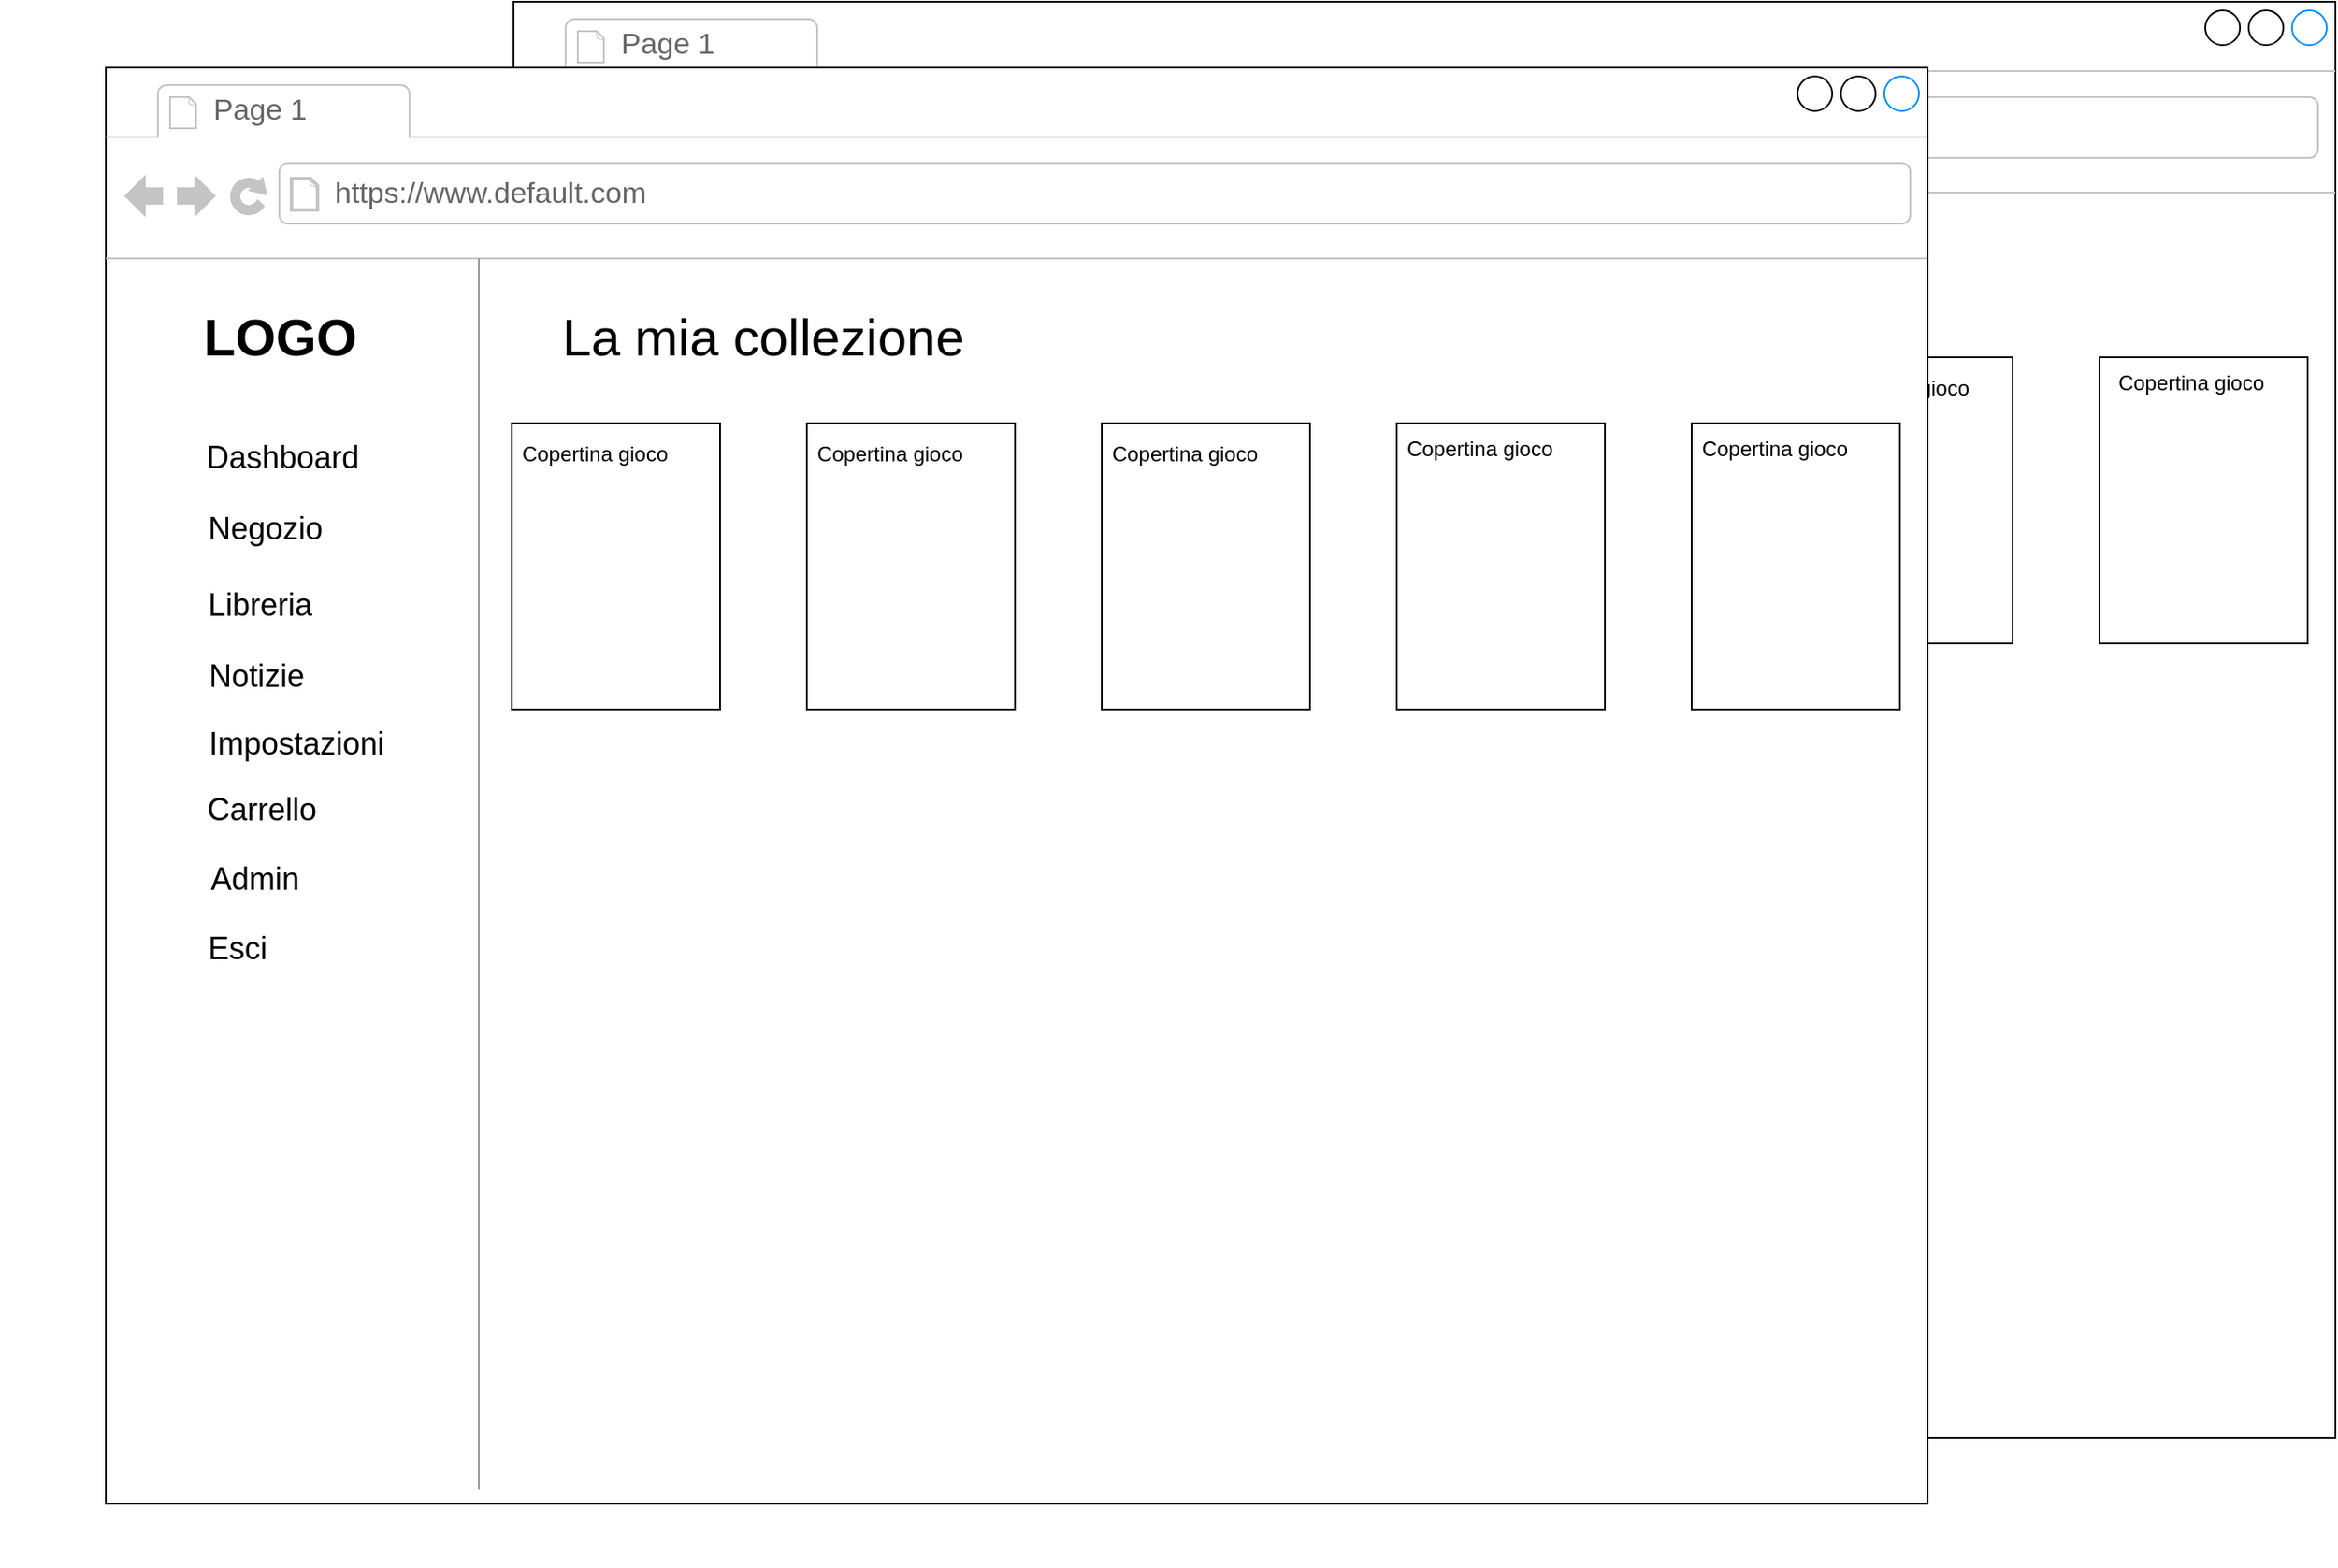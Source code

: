 <mxfile version="15.5.8" type="device"><diagram name="Page-1" id="2cc2dc42-3aac-f2a9-1cec-7a8b7cbee084"><mxGraphModel dx="1612" dy="1323" grid="1" gridSize="10" guides="1" tooltips="1" connect="1" arrows="1" fold="1" page="1" pageScale="1" pageWidth="1100" pageHeight="850" background="#ffffff" math="0" shadow="0"><root><mxCell id="0"/><mxCell id="1" parent="0"/><mxCell id="7026571954dc6520-1" value="&lt;mxGraphModel&gt;&lt;root&gt;&lt;mxCell id=&quot;0&quot;/&gt;&lt;mxCell id=&quot;1&quot; parent=&quot;0&quot;/&gt;&lt;mxCell id=&quot;2&quot; value=&quot;&quot; style=&quot;strokeWidth=1;shadow=0;dashed=0;align=center;html=1;shape=mxgraph.mockup.containers.browserWindow;rSize=0;mainText=,;recursiveResize=0;rounded=0;labelBackgroundColor=none;fontFamily=Verdana;fontSize=12;&quot; vertex=&quot;1&quot; parent=&quot;1&quot;&gt;&lt;mxGeometry x=&quot;26&quot; y=&quot;-8&quot; width=&quot;1050&quot; height=&quot;828&quot; as=&quot;geometry&quot;/&gt;&lt;/mxCell&gt;&lt;mxCell id=&quot;3&quot; value=&quot;Page 1&quot; style=&quot;strokeWidth=1;shadow=0;dashed=0;align=center;html=1;shape=mxgraph.mockup.containers.anchor;fontSize=17;fontColor=#666666;align=left;&quot; vertex=&quot;1&quot; parent=&quot;2&quot;&gt;&lt;mxGeometry x=&quot;60&quot; y=&quot;12&quot; width=&quot;110&quot; height=&quot;26&quot; as=&quot;geometry&quot;/&gt;&lt;/mxCell&gt;&lt;mxCell id=&quot;4&quot; value=&quot;https://www.default.com&quot; style=&quot;strokeWidth=1;shadow=0;dashed=0;align=center;html=1;shape=mxgraph.mockup.containers.anchor;rSize=0;fontSize=17;fontColor=#666666;align=left;&quot; vertex=&quot;1&quot; parent=&quot;2&quot;&gt;&lt;mxGeometry x=&quot;130&quot; y=&quot;60&quot; width=&quot;250&quot; height=&quot;26&quot; as=&quot;geometry&quot;/&gt;&lt;/mxCell&gt;&lt;mxCell id=&quot;5&quot; value=&quot;&amp;lt;font style=&amp;quot;font-size: 30px&amp;quot;&amp;gt;LOGO&amp;lt;/font&amp;gt;&quot; style=&quot;text;strokeColor=none;fillColor=none;html=1;fontSize=24;fontStyle=1;verticalAlign=middle;align=center;&quot; vertex=&quot;1&quot; parent=&quot;2&quot;&gt;&lt;mxGeometry x=&quot;50&quot; y=&quot;135&quot; width=&quot;100&quot; height=&quot;40&quot; as=&quot;geometry&quot;/&gt;&lt;/mxCell&gt;&lt;mxCell id=&quot;6&quot; value=&quot;&amp;lt;span style=&amp;quot;color: rgba(0 , 0 , 0 , 0) ; font-family: monospace ; font-size: 0px&amp;quot;&amp;gt;%3CmxGraphModel%3E%3Croot%3E%3CmxCell%20id%3D%220%22%2F%3E%3CmxCell%20id%3D%221%22%20parent%3D%220%22%2F%3E%3CmxCell%20id%3D%222%22%20value%3D%22%26lt%3Bfont%20style%3D%26quot%3Bfont-size%3A%2018px%26quot%3B%26gt%3BAdmin%26lt%3Bbr%26gt%3B%26lt%3B%2Ffont%26gt%3B%22%20style%3D%22text%3Bhtml%3D1%3BstrokeColor%3Dnone%3BfillColor%3Dnone%3Balign%3Dcenter%3BverticalAlign%3Dmiddle%3BwhiteSpace%3Dwrap%3Brounded%3D0%3BfontSize%3D31%3B%22%20vertex%3D%221%22%20parent%3D%221%22%3E%3CmxGeometry%20x%3D%22100%22%20y%3D%22425%22%20width%3D%2260%22%20height%3D%2230%22%20as%3D%22geometry%22%2F%3E%3C%2FmxCell%3E%3C%2Froot%3E%3C%2FmxGraphModel%3E" style="strokeWidth=1;shadow=0;dashed=0;align=center;html=1;shape=mxgraph.mockup.containers.browserWindow;rSize=0;mainText=,;recursiveResize=0;rounded=0;labelBackgroundColor=none;fontFamily=Verdana;fontSize=12;" parent="1" vertex="1"><mxGeometry x="25" y="-8" width="1050" height="828" as="geometry"/></mxCell><mxCell id="7026571954dc6520-2" value="Page 1" style="strokeWidth=1;shadow=0;dashed=0;align=center;html=1;shape=mxgraph.mockup.containers.anchor;fontSize=17;fontColor=#666666;align=left;" parent="7026571954dc6520-1" vertex="1"><mxGeometry x="60" y="12" width="110" height="26" as="geometry"/></mxCell><mxCell id="7026571954dc6520-3" value="https://www.default.com" style="strokeWidth=1;shadow=0;dashed=0;align=center;html=1;shape=mxgraph.mockup.containers.anchor;rSize=0;fontSize=17;fontColor=#666666;align=left;" parent="7026571954dc6520-1" vertex="1"><mxGeometry x="130" y="60" width="250" height="26" as="geometry"/></mxCell><mxCell id="6mORuaShsYwX7t2EwEmf-1" value="&lt;font style=&quot;font-size: 30px&quot;&gt;LOGO&lt;/font&gt;" style="text;strokeColor=none;fillColor=none;html=1;fontSize=24;fontStyle=1;verticalAlign=middle;align=center;" parent="7026571954dc6520-1" vertex="1"><mxGeometry x="50" y="135" width="100" height="40" as="geometry"/></mxCell><mxCell id="6mORuaShsYwX7t2EwEmf-2" value="&lt;span style=&quot;color: rgba(0 , 0 , 0 , 0) ; font-family: monospace ; font-size: 0px&quot;&gt;%3CmxGraphModel%3E%3Croot%3E%3CmxCell%20id%3D%220%22%2F%3E%3CmxCell%20id%3D%221%22%20parent%3D%220%22%2F%3E%3CmxCell%20id%3D%222%22%20value%3D%22%26lt%3Bfont%20style%3D%26quot%3Bfont-size%3A%2018px%26quot%3B%26gt%3BAdmin%26lt%3Bbr%26gt%3B%26lt%3B%2Ffont%26gt%3B%22%20style%3D%22text%3Bhtml%3D1%3BstrokeColor%3Dnone%3BfillColor%3Dnone%3Balign%3Dcenter%3BverticalAlign%3Dmiddle%3BwhiteSpace%3Dwrap%3Brounded%3D0%3BfontSize%3D31%3B%22%20vertex%3D%221%22%20parent%3D%221%22%3E%3CmxGeometry%20x%3D%22100%22%20y%3D%22425%22%20width%3D%2260%22%20height%3D%2230%22%20as%3D%22geometry%22%2F%3E%3C%2FmxCell%3E%3C%2Froot%3E%3C%2FmxGraphModel%3E&lt;/span&gt;" style="verticalLabelPosition=bottom;shadow=0;dashed=0;align=center;html=1;verticalAlign=top;strokeWidth=1;shape=mxgraph.mockup.markup.line;strokeColor=#999999;direction=north;fontSize=31;fillColor=default;" parent="7026571954dc6520-1" vertex="1"><mxGeometry x="-60" y="110" width="550" height="710" as="geometry"/></mxCell><mxCell id="6mORuaShsYwX7t2EwEmf-3" value="&lt;font style=&quot;font-size: 18px&quot;&gt;Dashboard&lt;/font&gt;" style="text;html=1;strokeColor=none;fillColor=none;align=center;verticalAlign=middle;whiteSpace=wrap;rounded=0;fontSize=31;" parent="7026571954dc6520-1" vertex="1"><mxGeometry x="72" y="205" width="60" height="30" as="geometry"/></mxCell><mxCell id="6mORuaShsYwX7t2EwEmf-4" value="&lt;font style=&quot;font-size: 18px&quot;&gt;Negozio&lt;br&gt;&lt;br&gt;&lt;/font&gt;" style="text;html=1;strokeColor=none;fillColor=none;align=center;verticalAlign=middle;whiteSpace=wrap;rounded=0;fontSize=31;" parent="7026571954dc6520-1" vertex="1"><mxGeometry x="62" y="265" width="60" height="30" as="geometry"/></mxCell><mxCell id="6mORuaShsYwX7t2EwEmf-5" value="&lt;font style=&quot;font-size: 18px&quot;&gt;Libreria&lt;br&gt;&lt;/font&gt;" style="text;html=1;strokeColor=none;fillColor=none;align=center;verticalAlign=middle;whiteSpace=wrap;rounded=0;fontSize=31;" parent="7026571954dc6520-1" vertex="1"><mxGeometry x="59" y="290" width="60" height="30" as="geometry"/></mxCell><mxCell id="6mORuaShsYwX7t2EwEmf-7" value="&lt;font style=&quot;font-size: 18px&quot;&gt;Notizie&lt;br&gt;&lt;/font&gt;" style="text;html=1;strokeColor=none;fillColor=none;align=center;verticalAlign=middle;whiteSpace=wrap;rounded=0;fontSize=31;" parent="7026571954dc6520-1" vertex="1"><mxGeometry x="57" y="331" width="60" height="30" as="geometry"/></mxCell><mxCell id="6mORuaShsYwX7t2EwEmf-8" value="&lt;font style=&quot;font-size: 18px&quot;&gt;Impostazioni&lt;br&gt;&lt;/font&gt;" style="text;html=1;strokeColor=none;fillColor=none;align=center;verticalAlign=middle;whiteSpace=wrap;rounded=0;fontSize=31;" parent="7026571954dc6520-1" vertex="1"><mxGeometry x="80" y="370" width="60" height="30" as="geometry"/></mxCell><mxCell id="6mORuaShsYwX7t2EwEmf-9" value="&lt;font style=&quot;font-size: 18px&quot;&gt;Carrello&lt;br&gt;&lt;/font&gt;" style="text;html=1;strokeColor=none;fillColor=none;align=center;verticalAlign=middle;whiteSpace=wrap;rounded=0;fontSize=31;" parent="7026571954dc6520-1" vertex="1"><mxGeometry x="60" y="408" width="60" height="30" as="geometry"/></mxCell><mxCell id="6mORuaShsYwX7t2EwEmf-10" value="&lt;font style=&quot;font-size: 18px&quot;&gt;Ruolo&lt;br&gt;&lt;/font&gt;" style="text;html=1;strokeColor=none;fillColor=none;align=center;verticalAlign=middle;whiteSpace=wrap;rounded=0;fontSize=31;" parent="7026571954dc6520-1" vertex="1"><mxGeometry x="56" y="448" width="60" height="30" as="geometry"/></mxCell><mxCell id="6mORuaShsYwX7t2EwEmf-11" value="&lt;font style=&quot;font-size: 18px&quot;&gt;Esci&lt;br&gt;&lt;/font&gt;" style="text;html=1;strokeColor=none;fillColor=none;align=center;verticalAlign=middle;whiteSpace=wrap;rounded=0;fontSize=31;" parent="7026571954dc6520-1" vertex="1"><mxGeometry x="50" y="488" width="60" height="30" as="geometry"/></mxCell><mxCell id="6mORuaShsYwX7t2EwEmf-12" style="edgeStyle=orthogonalEdgeStyle;rounded=0;orthogonalLoop=1;jettySize=auto;html=1;exitX=0.5;exitY=1;exitDx=0;exitDy=0;fontSize=18;" parent="7026571954dc6520-1" source="6mORuaShsYwX7t2EwEmf-8" target="6mORuaShsYwX7t2EwEmf-8" edge="1"><mxGeometry relative="1" as="geometry"/></mxCell><mxCell id="Tjye_vKqQkHV3zG9s-6M-2" value="Esplora il catalogo" style="text;html=1;strokeColor=none;fillColor=none;align=center;verticalAlign=middle;whiteSpace=wrap;rounded=0;fontSize=30;" parent="7026571954dc6520-1" vertex="1"><mxGeometry x="224" y="140" width="270" height="30" as="geometry"/></mxCell><mxCell id="Tjye_vKqQkHV3zG9s-6M-3" value="" style="rounded=0;whiteSpace=wrap;html=1;" parent="7026571954dc6520-1" vertex="1"><mxGeometry x="234" y="205" width="120" height="165" as="geometry"/></mxCell><mxCell id="Tjye_vKqQkHV3zG9s-6M-4" value="" style="rounded=0;whiteSpace=wrap;html=1;" parent="7026571954dc6520-1" vertex="1"><mxGeometry x="404" y="205" width="120" height="165" as="geometry"/></mxCell><mxCell id="Tjye_vKqQkHV3zG9s-6M-5" value="" style="rounded=0;whiteSpace=wrap;html=1;" parent="7026571954dc6520-1" vertex="1"><mxGeometry x="574" y="205" width="120" height="165" as="geometry"/></mxCell><mxCell id="Tjye_vKqQkHV3zG9s-6M-6" value="" style="rounded=0;whiteSpace=wrap;html=1;" parent="7026571954dc6520-1" vertex="1"><mxGeometry x="744" y="205" width="120" height="165" as="geometry"/></mxCell><mxCell id="Tjye_vKqQkHV3zG9s-6M-7" value="" style="rounded=0;whiteSpace=wrap;html=1;" parent="7026571954dc6520-1" vertex="1"><mxGeometry x="914" y="205" width="120" height="165" as="geometry"/></mxCell><mxCell id="Tjye_vKqQkHV3zG9s-6M-49" value="Copertina gioco" style="text;html=1;strokeColor=none;fillColor=none;align=center;verticalAlign=middle;whiteSpace=wrap;rounded=0;" parent="7026571954dc6520-1" vertex="1"><mxGeometry x="234" y="208" width="106" height="30" as="geometry"/></mxCell><mxCell id="Tjye_vKqQkHV3zG9s-6M-78" value="" style="rounded=0;whiteSpace=wrap;html=1;" parent="7026571954dc6520-1" vertex="1"><mxGeometry x="234" y="448" width="120" height="165" as="geometry"/></mxCell><mxCell id="Tjye_vKqQkHV3zG9s-6M-79" value="" style="rounded=0;whiteSpace=wrap;html=1;" parent="7026571954dc6520-1" vertex="1"><mxGeometry x="404" y="448" width="120" height="165" as="geometry"/></mxCell><mxCell id="Tjye_vKqQkHV3zG9s-6M-80" value="" style="rounded=0;whiteSpace=wrap;html=1;" parent="7026571954dc6520-1" vertex="1"><mxGeometry x="574" y="448" width="120" height="165" as="geometry"/></mxCell><mxCell id="88QRJF9HIhktjRNLCAuX-31" value="Copertina gioco" style="text;html=1;strokeColor=none;fillColor=none;align=center;verticalAlign=middle;whiteSpace=wrap;rounded=0;" parent="7026571954dc6520-1" vertex="1"><mxGeometry x="404" y="208" width="106" height="30" as="geometry"/></mxCell><mxCell id="88QRJF9HIhktjRNLCAuX-32" value="Copertina gioco" style="text;html=1;strokeColor=none;fillColor=none;align=center;verticalAlign=middle;whiteSpace=wrap;rounded=0;" parent="7026571954dc6520-1" vertex="1"><mxGeometry x="574" y="208" width="106" height="30" as="geometry"/></mxCell><mxCell id="88QRJF9HIhktjRNLCAuX-33" value="Copertina gioco" style="text;html=1;strokeColor=none;fillColor=none;align=center;verticalAlign=middle;whiteSpace=wrap;rounded=0;" parent="7026571954dc6520-1" vertex="1"><mxGeometry x="744" y="208" width="106" height="30" as="geometry"/></mxCell><mxCell id="88QRJF9HIhktjRNLCAuX-34" value="Copertina gioco" style="text;html=1;strokeColor=none;fillColor=none;align=center;verticalAlign=middle;whiteSpace=wrap;rounded=0;" parent="7026571954dc6520-1" vertex="1"><mxGeometry x="914" y="205" width="106" height="30" as="geometry"/></mxCell><mxCell id="88QRJF9HIhktjRNLCAuX-95" value="Copertina gioco" style="text;html=1;strokeColor=none;fillColor=none;align=center;verticalAlign=middle;whiteSpace=wrap;rounded=0;" parent="7026571954dc6520-1" vertex="1"><mxGeometry x="234" y="450" width="106" height="30" as="geometry"/></mxCell><mxCell id="88QRJF9HIhktjRNLCAuX-96" value="Copertina gioco" style="text;html=1;strokeColor=none;fillColor=none;align=center;verticalAlign=middle;whiteSpace=wrap;rounded=0;" parent="7026571954dc6520-1" vertex="1"><mxGeometry x="404" y="450" width="106" height="30" as="geometry"/></mxCell><mxCell id="88QRJF9HIhktjRNLCAuX-97" value="Copertina gioco" style="text;html=1;strokeColor=none;fillColor=none;align=center;verticalAlign=middle;whiteSpace=wrap;rounded=0;" parent="7026571954dc6520-1" vertex="1"><mxGeometry x="574" y="448" width="106" height="30" as="geometry"/></mxCell><mxCell id="MvQpdYhNszSpbq1K60WE-1" value="&lt;mxGraphModel&gt;&lt;root&gt;&lt;mxCell id=&quot;0&quot;/&gt;&lt;mxCell id=&quot;1&quot; parent=&quot;0&quot;/&gt;&lt;mxCell id=&quot;2&quot; value=&quot;&quot; style=&quot;strokeWidth=1;shadow=0;dashed=0;align=center;html=1;shape=mxgraph.mockup.containers.browserWindow;rSize=0;mainText=,;recursiveResize=0;rounded=0;labelBackgroundColor=none;fontFamily=Verdana;fontSize=12;&quot; vertex=&quot;1&quot; parent=&quot;1&quot;&gt;&lt;mxGeometry x=&quot;26&quot; y=&quot;-8&quot; width=&quot;1050&quot; height=&quot;828&quot; as=&quot;geometry&quot;/&gt;&lt;/mxCell&gt;&lt;mxCell id=&quot;3&quot; value=&quot;Page 1&quot; style=&quot;strokeWidth=1;shadow=0;dashed=0;align=center;html=1;shape=mxgraph.mockup.containers.anchor;fontSize=17;fontColor=#666666;align=left;&quot; vertex=&quot;1&quot; parent=&quot;2&quot;&gt;&lt;mxGeometry x=&quot;60&quot; y=&quot;12&quot; width=&quot;110&quot; height=&quot;26&quot; as=&quot;geometry&quot;/&gt;&lt;/mxCell&gt;&lt;mxCell id=&quot;4&quot; value=&quot;https://www.default.com&quot; style=&quot;strokeWidth=1;shadow=0;dashed=0;align=center;html=1;shape=mxgraph.mockup.containers.anchor;rSize=0;fontSize=17;fontColor=#666666;align=left;&quot; vertex=&quot;1&quot; parent=&quot;2&quot;&gt;&lt;mxGeometry x=&quot;130&quot; y=&quot;60&quot; width=&quot;250&quot; height=&quot;26&quot; as=&quot;geometry&quot;/&gt;&lt;/mxCell&gt;&lt;mxCell id=&quot;5&quot; value=&quot;&amp;lt;font style=&amp;quot;font-size: 30px&amp;quot;&amp;gt;LOGO&amp;lt;/font&amp;gt;&quot; style=&quot;text;strokeColor=none;fillColor=none;html=1;fontSize=24;fontStyle=1;verticalAlign=middle;align=center;&quot; vertex=&quot;1&quot; parent=&quot;2&quot;&gt;&lt;mxGeometry x=&quot;50&quot; y=&quot;135&quot; width=&quot;100&quot; height=&quot;40&quot; as=&quot;geometry&quot;/&gt;&lt;/mxCell&gt;&lt;mxCell id=&quot;6&quot; value=&quot;&amp;lt;span style=&amp;quot;color: rgba(0 , 0 , 0 , 0) ; font-family: monospace ; font-size: 0px&amp;quot;&amp;gt;%3CmxGraphModel%3E%3Croot%3E%3CmxCell%20id%3D%220%22%2F%3E%3CmxCell%20id%3D%221%22%20parent%3D%220%22%2F%3E%3CmxCell%20id%3D%222%22%20value%3D%22%26lt%3Bfont%20style%3D%26quot%3Bfont-size%3A%2018px%26quot%3B%26gt%3BAdmin%26lt%3Bbr%26gt%3B%26lt%3B%2Ffont%26gt%3B%22%20style%3D%22text%3Bhtml%3D1%3BstrokeColor%3Dnone%3BfillColor%3Dnone%3Balign%3Dcenter%3BverticalAlign%3Dmiddle%3BwhiteSpace%3Dwrap%3Brounded%3D0%3BfontSize%3D31%3B%22%20vertex%3D%221%22%20parent%3D%221%22%3E%3CmxGeometry%20x%3D%22100%22%20y%3D%22425%22%20width%3D%2260%22%20height%3D%2230%22%20as%3D%22geometry%22%2F%3E%3C%2FmxCell%3E%3C%2Froot%3E%3C%2FmxGraphModel%3E" style="strokeWidth=1;shadow=0;dashed=0;align=center;html=1;shape=mxgraph.mockup.containers.browserWindow;rSize=0;mainText=,;recursiveResize=0;rounded=0;labelBackgroundColor=none;fontFamily=Verdana;fontSize=12;" vertex="1" parent="1"><mxGeometry x="-210" y="30" width="1050" height="828" as="geometry"/></mxCell><mxCell id="MvQpdYhNszSpbq1K60WE-2" value="Page 1" style="strokeWidth=1;shadow=0;dashed=0;align=center;html=1;shape=mxgraph.mockup.containers.anchor;fontSize=17;fontColor=#666666;align=left;" vertex="1" parent="MvQpdYhNszSpbq1K60WE-1"><mxGeometry x="60" y="12" width="110" height="26" as="geometry"/></mxCell><mxCell id="MvQpdYhNszSpbq1K60WE-3" value="https://www.default.com" style="strokeWidth=1;shadow=0;dashed=0;align=center;html=1;shape=mxgraph.mockup.containers.anchor;rSize=0;fontSize=17;fontColor=#666666;align=left;" vertex="1" parent="MvQpdYhNszSpbq1K60WE-1"><mxGeometry x="130" y="60" width="250" height="26" as="geometry"/></mxCell><mxCell id="MvQpdYhNszSpbq1K60WE-4" value="&lt;font style=&quot;font-size: 30px&quot;&gt;LOGO&lt;/font&gt;" style="text;strokeColor=none;fillColor=none;html=1;fontSize=24;fontStyle=1;verticalAlign=middle;align=center;" vertex="1" parent="MvQpdYhNszSpbq1K60WE-1"><mxGeometry x="50" y="135" width="100" height="40" as="geometry"/></mxCell><mxCell id="MvQpdYhNszSpbq1K60WE-5" value="&lt;span style=&quot;color: rgba(0 , 0 , 0 , 0) ; font-family: monospace ; font-size: 0px&quot;&gt;%3CmxGraphModel%3E%3Croot%3E%3CmxCell%20id%3D%220%22%2F%3E%3CmxCell%20id%3D%221%22%20parent%3D%220%22%2F%3E%3CmxCell%20id%3D%222%22%20value%3D%22%26lt%3Bfont%20style%3D%26quot%3Bfont-size%3A%2018px%26quot%3B%26gt%3BAdmin%26lt%3Bbr%26gt%3B%26lt%3B%2Ffont%26gt%3B%22%20style%3D%22text%3Bhtml%3D1%3BstrokeColor%3Dnone%3BfillColor%3Dnone%3Balign%3Dcenter%3BverticalAlign%3Dmiddle%3BwhiteSpace%3Dwrap%3Brounded%3D0%3BfontSize%3D31%3B%22%20vertex%3D%221%22%20parent%3D%221%22%3E%3CmxGeometry%20x%3D%22100%22%20y%3D%22425%22%20width%3D%2260%22%20height%3D%2230%22%20as%3D%22geometry%22%2F%3E%3C%2FmxCell%3E%3C%2Froot%3E%3C%2FmxGraphModel%3E&lt;/span&gt;" style="verticalLabelPosition=bottom;shadow=0;dashed=0;align=center;html=1;verticalAlign=top;strokeWidth=1;shape=mxgraph.mockup.markup.line;strokeColor=#999999;direction=north;fontSize=31;fillColor=default;" vertex="1" parent="MvQpdYhNszSpbq1K60WE-1"><mxGeometry x="-60" y="110" width="550" height="710" as="geometry"/></mxCell><mxCell id="MvQpdYhNszSpbq1K60WE-6" value="&lt;font style=&quot;font-size: 18px&quot;&gt;Dashboard&lt;/font&gt;" style="text;html=1;strokeColor=none;fillColor=none;align=center;verticalAlign=middle;whiteSpace=wrap;rounded=0;fontSize=31;" vertex="1" parent="MvQpdYhNszSpbq1K60WE-1"><mxGeometry x="72" y="205" width="60" height="30" as="geometry"/></mxCell><mxCell id="MvQpdYhNszSpbq1K60WE-7" value="&lt;font style=&quot;font-size: 18px&quot;&gt;Negozio&lt;br&gt;&lt;br&gt;&lt;/font&gt;" style="text;html=1;strokeColor=none;fillColor=none;align=center;verticalAlign=middle;whiteSpace=wrap;rounded=0;fontSize=31;" vertex="1" parent="MvQpdYhNszSpbq1K60WE-1"><mxGeometry x="62" y="265" width="60" height="30" as="geometry"/></mxCell><mxCell id="MvQpdYhNszSpbq1K60WE-8" value="&lt;font style=&quot;font-size: 18px&quot;&gt;Libreria&lt;br&gt;&lt;/font&gt;" style="text;html=1;strokeColor=none;fillColor=none;align=center;verticalAlign=middle;whiteSpace=wrap;rounded=0;fontSize=31;" vertex="1" parent="MvQpdYhNszSpbq1K60WE-1"><mxGeometry x="59" y="290" width="60" height="30" as="geometry"/></mxCell><mxCell id="MvQpdYhNszSpbq1K60WE-9" value="&lt;font style=&quot;font-size: 18px&quot;&gt;Notizie&lt;br&gt;&lt;/font&gt;" style="text;html=1;strokeColor=none;fillColor=none;align=center;verticalAlign=middle;whiteSpace=wrap;rounded=0;fontSize=31;" vertex="1" parent="MvQpdYhNszSpbq1K60WE-1"><mxGeometry x="57" y="331" width="60" height="30" as="geometry"/></mxCell><mxCell id="MvQpdYhNszSpbq1K60WE-10" value="&lt;font style=&quot;font-size: 18px&quot;&gt;Impostazioni&lt;br&gt;&lt;/font&gt;" style="text;html=1;strokeColor=none;fillColor=none;align=center;verticalAlign=middle;whiteSpace=wrap;rounded=0;fontSize=31;" vertex="1" parent="MvQpdYhNszSpbq1K60WE-1"><mxGeometry x="80" y="370" width="60" height="30" as="geometry"/></mxCell><mxCell id="MvQpdYhNszSpbq1K60WE-11" value="&lt;font style=&quot;font-size: 18px&quot;&gt;Carrello&lt;br&gt;&lt;/font&gt;" style="text;html=1;strokeColor=none;fillColor=none;align=center;verticalAlign=middle;whiteSpace=wrap;rounded=0;fontSize=31;" vertex="1" parent="MvQpdYhNszSpbq1K60WE-1"><mxGeometry x="60" y="408" width="60" height="30" as="geometry"/></mxCell><mxCell id="MvQpdYhNszSpbq1K60WE-12" value="&lt;font style=&quot;font-size: 18px&quot;&gt;Admin&lt;br&gt;&lt;/font&gt;" style="text;html=1;strokeColor=none;fillColor=none;align=center;verticalAlign=middle;whiteSpace=wrap;rounded=0;fontSize=31;" vertex="1" parent="MvQpdYhNszSpbq1K60WE-1"><mxGeometry x="56" y="448" width="60" height="30" as="geometry"/></mxCell><mxCell id="MvQpdYhNszSpbq1K60WE-13" value="&lt;font style=&quot;font-size: 18px&quot;&gt;Esci&lt;br&gt;&lt;/font&gt;" style="text;html=1;strokeColor=none;fillColor=none;align=center;verticalAlign=middle;whiteSpace=wrap;rounded=0;fontSize=31;" vertex="1" parent="MvQpdYhNszSpbq1K60WE-1"><mxGeometry x="46" y="488" width="60" height="30" as="geometry"/></mxCell><mxCell id="MvQpdYhNszSpbq1K60WE-14" style="edgeStyle=orthogonalEdgeStyle;rounded=0;orthogonalLoop=1;jettySize=auto;html=1;exitX=0.5;exitY=1;exitDx=0;exitDy=0;fontSize=18;" edge="1" parent="MvQpdYhNszSpbq1K60WE-1" source="MvQpdYhNszSpbq1K60WE-10" target="MvQpdYhNszSpbq1K60WE-10"><mxGeometry relative="1" as="geometry"/></mxCell><mxCell id="MvQpdYhNszSpbq1K60WE-15" value="La mia collezione" style="text;html=1;strokeColor=none;fillColor=none;align=center;verticalAlign=middle;whiteSpace=wrap;rounded=0;fontSize=30;" vertex="1" parent="MvQpdYhNszSpbq1K60WE-1"><mxGeometry x="244" y="140" width="270" height="30" as="geometry"/></mxCell><mxCell id="MvQpdYhNszSpbq1K60WE-16" value="" style="rounded=0;whiteSpace=wrap;html=1;" vertex="1" parent="MvQpdYhNszSpbq1K60WE-1"><mxGeometry x="234" y="205" width="120" height="165" as="geometry"/></mxCell><mxCell id="MvQpdYhNszSpbq1K60WE-17" value="" style="rounded=0;whiteSpace=wrap;html=1;" vertex="1" parent="MvQpdYhNszSpbq1K60WE-1"><mxGeometry x="404" y="205" width="120" height="165" as="geometry"/></mxCell><mxCell id="MvQpdYhNszSpbq1K60WE-18" value="" style="rounded=0;whiteSpace=wrap;html=1;" vertex="1" parent="MvQpdYhNszSpbq1K60WE-1"><mxGeometry x="574" y="205" width="120" height="165" as="geometry"/></mxCell><mxCell id="MvQpdYhNszSpbq1K60WE-19" value="" style="rounded=0;whiteSpace=wrap;html=1;" vertex="1" parent="MvQpdYhNszSpbq1K60WE-1"><mxGeometry x="744" y="205" width="120" height="165" as="geometry"/></mxCell><mxCell id="MvQpdYhNszSpbq1K60WE-20" value="" style="rounded=0;whiteSpace=wrap;html=1;" vertex="1" parent="MvQpdYhNszSpbq1K60WE-1"><mxGeometry x="914" y="205" width="120" height="165" as="geometry"/></mxCell><mxCell id="MvQpdYhNszSpbq1K60WE-21" value="Copertina gioco" style="text;html=1;strokeColor=none;fillColor=none;align=center;verticalAlign=middle;whiteSpace=wrap;rounded=0;" vertex="1" parent="MvQpdYhNszSpbq1K60WE-1"><mxGeometry x="234" y="208" width="96" height="30" as="geometry"/></mxCell><mxCell id="MvQpdYhNszSpbq1K60WE-22" value="Copertina gioco" style="text;html=1;strokeColor=none;fillColor=none;align=center;verticalAlign=middle;whiteSpace=wrap;rounded=0;" vertex="1" parent="MvQpdYhNszSpbq1K60WE-1"><mxGeometry x="744" y="205" width="96" height="30" as="geometry"/></mxCell><mxCell id="MvQpdYhNszSpbq1K60WE-23" value="Copertina gioco" style="text;html=1;strokeColor=none;fillColor=none;align=center;verticalAlign=middle;whiteSpace=wrap;rounded=0;" vertex="1" parent="MvQpdYhNszSpbq1K60WE-1"><mxGeometry x="574" y="208" width="96" height="30" as="geometry"/></mxCell><mxCell id="MvQpdYhNszSpbq1K60WE-24" value="Copertina gioco" style="text;html=1;strokeColor=none;fillColor=none;align=center;verticalAlign=middle;whiteSpace=wrap;rounded=0;" vertex="1" parent="MvQpdYhNszSpbq1K60WE-1"><mxGeometry x="404" y="208" width="96" height="30" as="geometry"/></mxCell><mxCell id="MvQpdYhNszSpbq1K60WE-25" value="Copertina gioco" style="text;html=1;strokeColor=none;fillColor=none;align=center;verticalAlign=middle;whiteSpace=wrap;rounded=0;" vertex="1" parent="MvQpdYhNszSpbq1K60WE-1"><mxGeometry x="914" y="205" width="96" height="30" as="geometry"/></mxCell></root></mxGraphModel></diagram></mxfile>